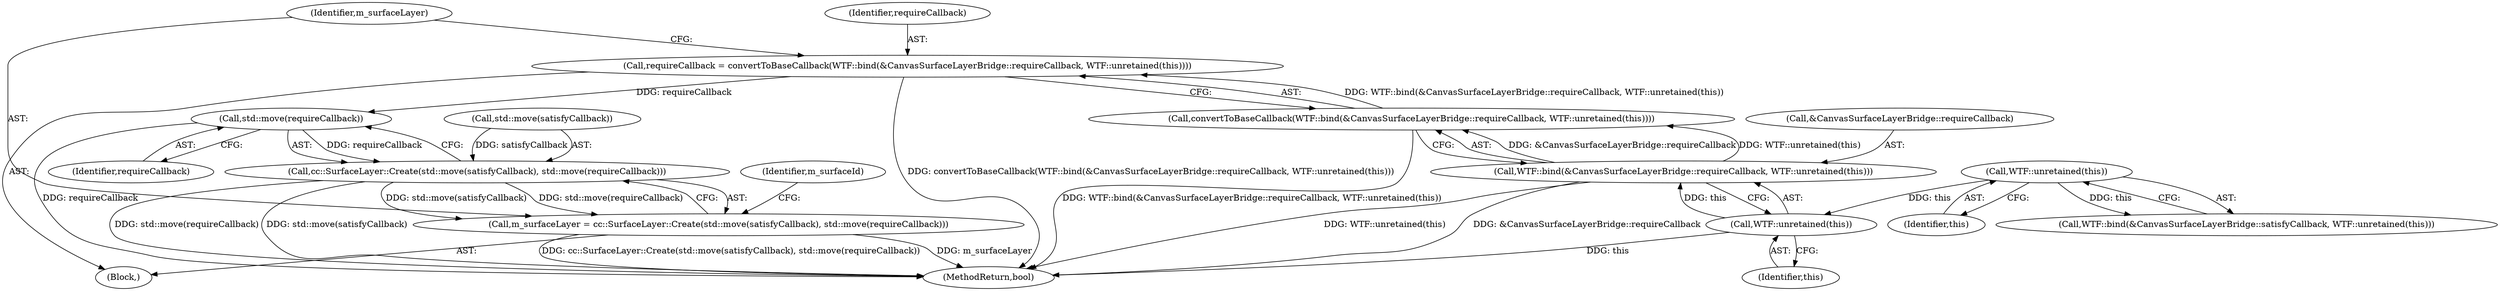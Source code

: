 digraph "0_Chrome_a3987c8b93d3abbba6ea4e438493bf996fff66b7_6@API" {
"1000134" [label="(Call,std::move(requireCallback))"];
"1000121" [label="(Call,requireCallback = convertToBaseCallback(WTF::bind(&CanvasSurfaceLayerBridge::requireCallback, WTF::unretained(this))))"];
"1000123" [label="(Call,convertToBaseCallback(WTF::bind(&CanvasSurfaceLayerBridge::requireCallback, WTF::unretained(this))))"];
"1000124" [label="(Call,WTF::bind(&CanvasSurfaceLayerBridge::requireCallback, WTF::unretained(this)))"];
"1000127" [label="(Call,WTF::unretained(this))"];
"1000118" [label="(Call,WTF::unretained(this))"];
"1000131" [label="(Call,cc::SurfaceLayer::Create(std::move(satisfyCallback), std::move(requireCallback)))"];
"1000129" [label="(Call,m_surfaceLayer = cc::SurfaceLayer::Create(std::move(satisfyCallback), std::move(requireCallback)))"];
"1000130" [label="(Identifier,m_surfaceLayer)"];
"1000132" [label="(Call,std::move(satisfyCallback))"];
"1000124" [label="(Call,WTF::bind(&CanvasSurfaceLayerBridge::requireCallback, WTF::unretained(this)))"];
"1000125" [label="(Call,&CanvasSurfaceLayerBridge::requireCallback)"];
"1000115" [label="(Call,WTF::bind(&CanvasSurfaceLayerBridge::satisfyCallback, WTF::unretained(this)))"];
"1000122" [label="(Identifier,requireCallback)"];
"1000119" [label="(Identifier,this)"];
"1000135" [label="(Identifier,requireCallback)"];
"1000103" [label="(Block,)"];
"1000128" [label="(Identifier,this)"];
"1000121" [label="(Call,requireCallback = convertToBaseCallback(WTF::bind(&CanvasSurfaceLayerBridge::requireCallback, WTF::unretained(this))))"];
"1000137" [label="(Identifier,m_surfaceId)"];
"1000127" [label="(Call,WTF::unretained(this))"];
"1000131" [label="(Call,cc::SurfaceLayer::Create(std::move(satisfyCallback), std::move(requireCallback)))"];
"1000129" [label="(Call,m_surfaceLayer = cc::SurfaceLayer::Create(std::move(satisfyCallback), std::move(requireCallback)))"];
"1000151" [label="(MethodReturn,bool)"];
"1000134" [label="(Call,std::move(requireCallback))"];
"1000118" [label="(Call,WTF::unretained(this))"];
"1000123" [label="(Call,convertToBaseCallback(WTF::bind(&CanvasSurfaceLayerBridge::requireCallback, WTF::unretained(this))))"];
"1000134" -> "1000131"  [label="AST: "];
"1000134" -> "1000135"  [label="CFG: "];
"1000135" -> "1000134"  [label="AST: "];
"1000131" -> "1000134"  [label="CFG: "];
"1000134" -> "1000151"  [label="DDG: requireCallback"];
"1000134" -> "1000131"  [label="DDG: requireCallback"];
"1000121" -> "1000134"  [label="DDG: requireCallback"];
"1000121" -> "1000103"  [label="AST: "];
"1000121" -> "1000123"  [label="CFG: "];
"1000122" -> "1000121"  [label="AST: "];
"1000123" -> "1000121"  [label="AST: "];
"1000130" -> "1000121"  [label="CFG: "];
"1000121" -> "1000151"  [label="DDG: convertToBaseCallback(WTF::bind(&CanvasSurfaceLayerBridge::requireCallback, WTF::unretained(this)))"];
"1000123" -> "1000121"  [label="DDG: WTF::bind(&CanvasSurfaceLayerBridge::requireCallback, WTF::unretained(this))"];
"1000123" -> "1000124"  [label="CFG: "];
"1000124" -> "1000123"  [label="AST: "];
"1000123" -> "1000151"  [label="DDG: WTF::bind(&CanvasSurfaceLayerBridge::requireCallback, WTF::unretained(this))"];
"1000124" -> "1000123"  [label="DDG: &CanvasSurfaceLayerBridge::requireCallback"];
"1000124" -> "1000123"  [label="DDG: WTF::unretained(this)"];
"1000124" -> "1000127"  [label="CFG: "];
"1000125" -> "1000124"  [label="AST: "];
"1000127" -> "1000124"  [label="AST: "];
"1000124" -> "1000151"  [label="DDG: &CanvasSurfaceLayerBridge::requireCallback"];
"1000124" -> "1000151"  [label="DDG: WTF::unretained(this)"];
"1000127" -> "1000124"  [label="DDG: this"];
"1000127" -> "1000128"  [label="CFG: "];
"1000128" -> "1000127"  [label="AST: "];
"1000127" -> "1000151"  [label="DDG: this"];
"1000118" -> "1000127"  [label="DDG: this"];
"1000118" -> "1000115"  [label="AST: "];
"1000118" -> "1000119"  [label="CFG: "];
"1000119" -> "1000118"  [label="AST: "];
"1000115" -> "1000118"  [label="CFG: "];
"1000118" -> "1000115"  [label="DDG: this"];
"1000131" -> "1000129"  [label="AST: "];
"1000132" -> "1000131"  [label="AST: "];
"1000129" -> "1000131"  [label="CFG: "];
"1000131" -> "1000151"  [label="DDG: std::move(satisfyCallback)"];
"1000131" -> "1000151"  [label="DDG: std::move(requireCallback)"];
"1000131" -> "1000129"  [label="DDG: std::move(satisfyCallback)"];
"1000131" -> "1000129"  [label="DDG: std::move(requireCallback)"];
"1000132" -> "1000131"  [label="DDG: satisfyCallback"];
"1000129" -> "1000103"  [label="AST: "];
"1000130" -> "1000129"  [label="AST: "];
"1000137" -> "1000129"  [label="CFG: "];
"1000129" -> "1000151"  [label="DDG: m_surfaceLayer"];
"1000129" -> "1000151"  [label="DDG: cc::SurfaceLayer::Create(std::move(satisfyCallback), std::move(requireCallback))"];
}
